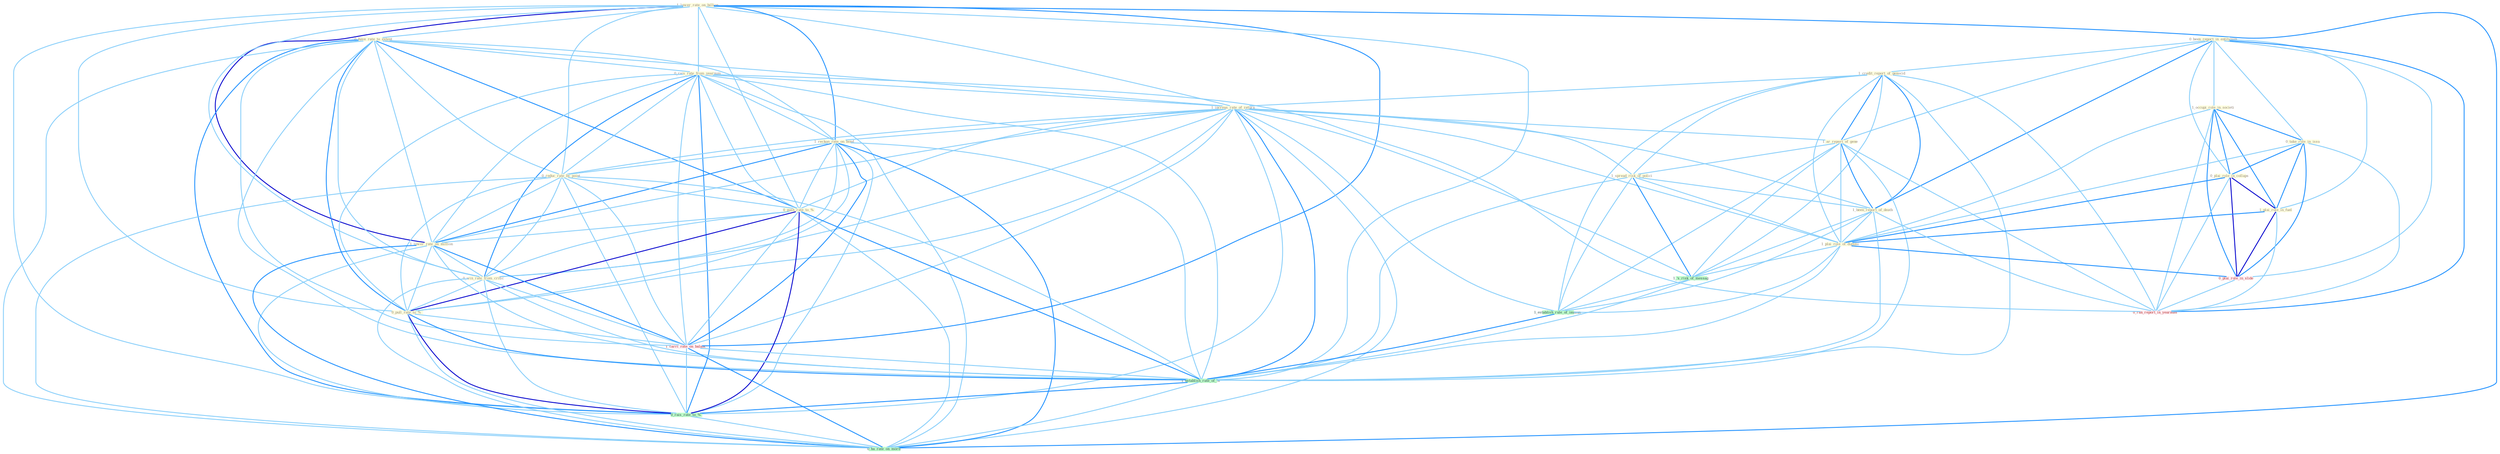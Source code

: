 Graph G{ 
    node
    [shape=polygon,style=filled,width=.5,height=.06,color="#BDFCC9",fixedsize=true,fontsize=4,
    fontcolor="#2f4f4f"];
    {node
    [color="#ffffe0", fontcolor="#8b7d6b"] "1_lower_rate_on_billion " "0_been_report_in_entitynam " "0_have_rate_to_extent " "0_rais_rate_from_yearnum " "1_credit_report_of_genocid " "1_occupi_role_in_societi " "1_increas_rate_of_return " "1_ar_report_of_gene " "1_reckon_rate_on_bond " "0_take_role_in_issu " "0_reduc_rate_by_point " "0_plai_role_in_collaps " "0_push_rate_to_% " "1_spread_risk_of_polici " "1_lower_rate_on_million " "1_plai_role_in_fuel " "0_win_rate_from_critic " "0_pull_rate_to_% " "1_been_report_of_death " "1_plai_role_of_dummi "}
{node [color="#fff0f5", fontcolor="#b22222"] "0_plai_role_in_slide " "1_carri_rate_on_balanc " "0_ran_report_in_yearnum "}
edge [color="#B0E2FF"];

	"1_lower_rate_on_billion " -- "0_have_rate_to_extent " [w="1", color="#87cefa" ];
	"1_lower_rate_on_billion " -- "0_rais_rate_from_yearnum " [w="1", color="#87cefa" ];
	"1_lower_rate_on_billion " -- "1_increas_rate_of_return " [w="1", color="#87cefa" ];
	"1_lower_rate_on_billion " -- "1_reckon_rate_on_bond " [w="2", color="#1e90ff" , len=0.8];
	"1_lower_rate_on_billion " -- "0_reduc_rate_by_point " [w="1", color="#87cefa" ];
	"1_lower_rate_on_billion " -- "0_push_rate_to_% " [w="1", color="#87cefa" ];
	"1_lower_rate_on_billion " -- "1_lower_rate_on_million " [w="3", color="#0000cd" , len=0.6];
	"1_lower_rate_on_billion " -- "0_win_rate_from_critic " [w="1", color="#87cefa" ];
	"1_lower_rate_on_billion " -- "0_pull_rate_to_% " [w="1", color="#87cefa" ];
	"1_lower_rate_on_billion " -- "1_carri_rate_on_balanc " [w="2", color="#1e90ff" , len=0.8];
	"1_lower_rate_on_billion " -- "1_establish_rate_of_% " [w="1", color="#87cefa" ];
	"1_lower_rate_on_billion " -- "0_rais_rate_to_% " [w="1", color="#87cefa" ];
	"1_lower_rate_on_billion " -- "0_ha_rate_on_morn " [w="2", color="#1e90ff" , len=0.8];
	"0_been_report_in_entitynam " -- "1_credit_report_of_genocid " [w="1", color="#87cefa" ];
	"0_been_report_in_entitynam " -- "1_occupi_role_in_societi " [w="1", color="#87cefa" ];
	"0_been_report_in_entitynam " -- "1_ar_report_of_gene " [w="1", color="#87cefa" ];
	"0_been_report_in_entitynam " -- "0_take_role_in_issu " [w="1", color="#87cefa" ];
	"0_been_report_in_entitynam " -- "0_plai_role_in_collaps " [w="1", color="#87cefa" ];
	"0_been_report_in_entitynam " -- "1_plai_role_in_fuel " [w="1", color="#87cefa" ];
	"0_been_report_in_entitynam " -- "1_been_report_of_death " [w="2", color="#1e90ff" , len=0.8];
	"0_been_report_in_entitynam " -- "0_plai_role_in_slide " [w="1", color="#87cefa" ];
	"0_been_report_in_entitynam " -- "0_ran_report_in_yearnum " [w="2", color="#1e90ff" , len=0.8];
	"0_have_rate_to_extent " -- "0_rais_rate_from_yearnum " [w="1", color="#87cefa" ];
	"0_have_rate_to_extent " -- "1_increas_rate_of_return " [w="1", color="#87cefa" ];
	"0_have_rate_to_extent " -- "1_reckon_rate_on_bond " [w="1", color="#87cefa" ];
	"0_have_rate_to_extent " -- "0_reduc_rate_by_point " [w="1", color="#87cefa" ];
	"0_have_rate_to_extent " -- "0_push_rate_to_% " [w="2", color="#1e90ff" , len=0.8];
	"0_have_rate_to_extent " -- "1_lower_rate_on_million " [w="1", color="#87cefa" ];
	"0_have_rate_to_extent " -- "0_win_rate_from_critic " [w="1", color="#87cefa" ];
	"0_have_rate_to_extent " -- "0_pull_rate_to_% " [w="2", color="#1e90ff" , len=0.8];
	"0_have_rate_to_extent " -- "1_carri_rate_on_balanc " [w="1", color="#87cefa" ];
	"0_have_rate_to_extent " -- "1_establish_rate_of_% " [w="1", color="#87cefa" ];
	"0_have_rate_to_extent " -- "0_rais_rate_to_% " [w="2", color="#1e90ff" , len=0.8];
	"0_have_rate_to_extent " -- "0_ha_rate_on_morn " [w="1", color="#87cefa" ];
	"0_rais_rate_from_yearnum " -- "1_increas_rate_of_return " [w="1", color="#87cefa" ];
	"0_rais_rate_from_yearnum " -- "1_reckon_rate_on_bond " [w="1", color="#87cefa" ];
	"0_rais_rate_from_yearnum " -- "0_reduc_rate_by_point " [w="1", color="#87cefa" ];
	"0_rais_rate_from_yearnum " -- "0_push_rate_to_% " [w="1", color="#87cefa" ];
	"0_rais_rate_from_yearnum " -- "1_lower_rate_on_million " [w="1", color="#87cefa" ];
	"0_rais_rate_from_yearnum " -- "0_win_rate_from_critic " [w="2", color="#1e90ff" , len=0.8];
	"0_rais_rate_from_yearnum " -- "0_pull_rate_to_% " [w="1", color="#87cefa" ];
	"0_rais_rate_from_yearnum " -- "1_carri_rate_on_balanc " [w="1", color="#87cefa" ];
	"0_rais_rate_from_yearnum " -- "0_ran_report_in_yearnum " [w="1", color="#87cefa" ];
	"0_rais_rate_from_yearnum " -- "1_establish_rate_of_% " [w="1", color="#87cefa" ];
	"0_rais_rate_from_yearnum " -- "0_rais_rate_to_% " [w="2", color="#1e90ff" , len=0.8];
	"0_rais_rate_from_yearnum " -- "0_ha_rate_on_morn " [w="1", color="#87cefa" ];
	"1_credit_report_of_genocid " -- "1_increas_rate_of_return " [w="1", color="#87cefa" ];
	"1_credit_report_of_genocid " -- "1_ar_report_of_gene " [w="2", color="#1e90ff" , len=0.8];
	"1_credit_report_of_genocid " -- "1_spread_risk_of_polici " [w="1", color="#87cefa" ];
	"1_credit_report_of_genocid " -- "1_been_report_of_death " [w="2", color="#1e90ff" , len=0.8];
	"1_credit_report_of_genocid " -- "1_plai_role_of_dummi " [w="1", color="#87cefa" ];
	"1_credit_report_of_genocid " -- "1_'s_risk_of_messag " [w="1", color="#87cefa" ];
	"1_credit_report_of_genocid " -- "0_ran_report_in_yearnum " [w="1", color="#87cefa" ];
	"1_credit_report_of_genocid " -- "1_establish_rule_of_immun " [w="1", color="#87cefa" ];
	"1_credit_report_of_genocid " -- "1_establish_rate_of_% " [w="1", color="#87cefa" ];
	"1_occupi_role_in_societi " -- "0_take_role_in_issu " [w="2", color="#1e90ff" , len=0.8];
	"1_occupi_role_in_societi " -- "0_plai_role_in_collaps " [w="2", color="#1e90ff" , len=0.8];
	"1_occupi_role_in_societi " -- "1_plai_role_in_fuel " [w="2", color="#1e90ff" , len=0.8];
	"1_occupi_role_in_societi " -- "1_plai_role_of_dummi " [w="1", color="#87cefa" ];
	"1_occupi_role_in_societi " -- "0_plai_role_in_slide " [w="2", color="#1e90ff" , len=0.8];
	"1_occupi_role_in_societi " -- "0_ran_report_in_yearnum " [w="1", color="#87cefa" ];
	"1_increas_rate_of_return " -- "1_ar_report_of_gene " [w="1", color="#87cefa" ];
	"1_increas_rate_of_return " -- "1_reckon_rate_on_bond " [w="1", color="#87cefa" ];
	"1_increas_rate_of_return " -- "0_reduc_rate_by_point " [w="1", color="#87cefa" ];
	"1_increas_rate_of_return " -- "0_push_rate_to_% " [w="1", color="#87cefa" ];
	"1_increas_rate_of_return " -- "1_spread_risk_of_polici " [w="1", color="#87cefa" ];
	"1_increas_rate_of_return " -- "1_lower_rate_on_million " [w="1", color="#87cefa" ];
	"1_increas_rate_of_return " -- "0_win_rate_from_critic " [w="1", color="#87cefa" ];
	"1_increas_rate_of_return " -- "0_pull_rate_to_% " [w="1", color="#87cefa" ];
	"1_increas_rate_of_return " -- "1_been_report_of_death " [w="1", color="#87cefa" ];
	"1_increas_rate_of_return " -- "1_plai_role_of_dummi " [w="1", color="#87cefa" ];
	"1_increas_rate_of_return " -- "1_carri_rate_on_balanc " [w="1", color="#87cefa" ];
	"1_increas_rate_of_return " -- "1_'s_risk_of_messag " [w="1", color="#87cefa" ];
	"1_increas_rate_of_return " -- "1_establish_rule_of_immun " [w="1", color="#87cefa" ];
	"1_increas_rate_of_return " -- "1_establish_rate_of_% " [w="2", color="#1e90ff" , len=0.8];
	"1_increas_rate_of_return " -- "0_rais_rate_to_% " [w="1", color="#87cefa" ];
	"1_increas_rate_of_return " -- "0_ha_rate_on_morn " [w="1", color="#87cefa" ];
	"1_ar_report_of_gene " -- "1_spread_risk_of_polici " [w="1", color="#87cefa" ];
	"1_ar_report_of_gene " -- "1_been_report_of_death " [w="2", color="#1e90ff" , len=0.8];
	"1_ar_report_of_gene " -- "1_plai_role_of_dummi " [w="1", color="#87cefa" ];
	"1_ar_report_of_gene " -- "1_'s_risk_of_messag " [w="1", color="#87cefa" ];
	"1_ar_report_of_gene " -- "0_ran_report_in_yearnum " [w="1", color="#87cefa" ];
	"1_ar_report_of_gene " -- "1_establish_rule_of_immun " [w="1", color="#87cefa" ];
	"1_ar_report_of_gene " -- "1_establish_rate_of_% " [w="1", color="#87cefa" ];
	"1_reckon_rate_on_bond " -- "0_reduc_rate_by_point " [w="1", color="#87cefa" ];
	"1_reckon_rate_on_bond " -- "0_push_rate_to_% " [w="1", color="#87cefa" ];
	"1_reckon_rate_on_bond " -- "1_lower_rate_on_million " [w="2", color="#1e90ff" , len=0.8];
	"1_reckon_rate_on_bond " -- "0_win_rate_from_critic " [w="1", color="#87cefa" ];
	"1_reckon_rate_on_bond " -- "0_pull_rate_to_% " [w="1", color="#87cefa" ];
	"1_reckon_rate_on_bond " -- "1_carri_rate_on_balanc " [w="2", color="#1e90ff" , len=0.8];
	"1_reckon_rate_on_bond " -- "1_establish_rate_of_% " [w="1", color="#87cefa" ];
	"1_reckon_rate_on_bond " -- "0_rais_rate_to_% " [w="1", color="#87cefa" ];
	"1_reckon_rate_on_bond " -- "0_ha_rate_on_morn " [w="2", color="#1e90ff" , len=0.8];
	"0_take_role_in_issu " -- "0_plai_role_in_collaps " [w="2", color="#1e90ff" , len=0.8];
	"0_take_role_in_issu " -- "1_plai_role_in_fuel " [w="2", color="#1e90ff" , len=0.8];
	"0_take_role_in_issu " -- "1_plai_role_of_dummi " [w="1", color="#87cefa" ];
	"0_take_role_in_issu " -- "0_plai_role_in_slide " [w="2", color="#1e90ff" , len=0.8];
	"0_take_role_in_issu " -- "0_ran_report_in_yearnum " [w="1", color="#87cefa" ];
	"0_reduc_rate_by_point " -- "0_push_rate_to_% " [w="1", color="#87cefa" ];
	"0_reduc_rate_by_point " -- "1_lower_rate_on_million " [w="1", color="#87cefa" ];
	"0_reduc_rate_by_point " -- "0_win_rate_from_critic " [w="1", color="#87cefa" ];
	"0_reduc_rate_by_point " -- "0_pull_rate_to_% " [w="1", color="#87cefa" ];
	"0_reduc_rate_by_point " -- "1_carri_rate_on_balanc " [w="1", color="#87cefa" ];
	"0_reduc_rate_by_point " -- "1_establish_rate_of_% " [w="1", color="#87cefa" ];
	"0_reduc_rate_by_point " -- "0_rais_rate_to_% " [w="1", color="#87cefa" ];
	"0_reduc_rate_by_point " -- "0_ha_rate_on_morn " [w="1", color="#87cefa" ];
	"0_plai_role_in_collaps " -- "1_plai_role_in_fuel " [w="3", color="#0000cd" , len=0.6];
	"0_plai_role_in_collaps " -- "1_plai_role_of_dummi " [w="2", color="#1e90ff" , len=0.8];
	"0_plai_role_in_collaps " -- "0_plai_role_in_slide " [w="3", color="#0000cd" , len=0.6];
	"0_plai_role_in_collaps " -- "0_ran_report_in_yearnum " [w="1", color="#87cefa" ];
	"0_push_rate_to_% " -- "1_lower_rate_on_million " [w="1", color="#87cefa" ];
	"0_push_rate_to_% " -- "0_win_rate_from_critic " [w="1", color="#87cefa" ];
	"0_push_rate_to_% " -- "0_pull_rate_to_% " [w="3", color="#0000cd" , len=0.6];
	"0_push_rate_to_% " -- "1_carri_rate_on_balanc " [w="1", color="#87cefa" ];
	"0_push_rate_to_% " -- "1_establish_rate_of_% " [w="2", color="#1e90ff" , len=0.8];
	"0_push_rate_to_% " -- "0_rais_rate_to_% " [w="3", color="#0000cd" , len=0.6];
	"0_push_rate_to_% " -- "0_ha_rate_on_morn " [w="1", color="#87cefa" ];
	"1_spread_risk_of_polici " -- "1_been_report_of_death " [w="1", color="#87cefa" ];
	"1_spread_risk_of_polici " -- "1_plai_role_of_dummi " [w="1", color="#87cefa" ];
	"1_spread_risk_of_polici " -- "1_'s_risk_of_messag " [w="2", color="#1e90ff" , len=0.8];
	"1_spread_risk_of_polici " -- "1_establish_rule_of_immun " [w="1", color="#87cefa" ];
	"1_spread_risk_of_polici " -- "1_establish_rate_of_% " [w="1", color="#87cefa" ];
	"1_lower_rate_on_million " -- "0_win_rate_from_critic " [w="1", color="#87cefa" ];
	"1_lower_rate_on_million " -- "0_pull_rate_to_% " [w="1", color="#87cefa" ];
	"1_lower_rate_on_million " -- "1_carri_rate_on_balanc " [w="2", color="#1e90ff" , len=0.8];
	"1_lower_rate_on_million " -- "1_establish_rate_of_% " [w="1", color="#87cefa" ];
	"1_lower_rate_on_million " -- "0_rais_rate_to_% " [w="1", color="#87cefa" ];
	"1_lower_rate_on_million " -- "0_ha_rate_on_morn " [w="2", color="#1e90ff" , len=0.8];
	"1_plai_role_in_fuel " -- "1_plai_role_of_dummi " [w="2", color="#1e90ff" , len=0.8];
	"1_plai_role_in_fuel " -- "0_plai_role_in_slide " [w="3", color="#0000cd" , len=0.6];
	"1_plai_role_in_fuel " -- "0_ran_report_in_yearnum " [w="1", color="#87cefa" ];
	"0_win_rate_from_critic " -- "0_pull_rate_to_% " [w="1", color="#87cefa" ];
	"0_win_rate_from_critic " -- "1_carri_rate_on_balanc " [w="1", color="#87cefa" ];
	"0_win_rate_from_critic " -- "1_establish_rate_of_% " [w="1", color="#87cefa" ];
	"0_win_rate_from_critic " -- "0_rais_rate_to_% " [w="1", color="#87cefa" ];
	"0_win_rate_from_critic " -- "0_ha_rate_on_morn " [w="1", color="#87cefa" ];
	"0_pull_rate_to_% " -- "1_carri_rate_on_balanc " [w="1", color="#87cefa" ];
	"0_pull_rate_to_% " -- "1_establish_rate_of_% " [w="2", color="#1e90ff" , len=0.8];
	"0_pull_rate_to_% " -- "0_rais_rate_to_% " [w="3", color="#0000cd" , len=0.6];
	"0_pull_rate_to_% " -- "0_ha_rate_on_morn " [w="1", color="#87cefa" ];
	"1_been_report_of_death " -- "1_plai_role_of_dummi " [w="1", color="#87cefa" ];
	"1_been_report_of_death " -- "1_'s_risk_of_messag " [w="1", color="#87cefa" ];
	"1_been_report_of_death " -- "0_ran_report_in_yearnum " [w="1", color="#87cefa" ];
	"1_been_report_of_death " -- "1_establish_rule_of_immun " [w="1", color="#87cefa" ];
	"1_been_report_of_death " -- "1_establish_rate_of_% " [w="1", color="#87cefa" ];
	"1_plai_role_of_dummi " -- "0_plai_role_in_slide " [w="2", color="#1e90ff" , len=0.8];
	"1_plai_role_of_dummi " -- "1_'s_risk_of_messag " [w="1", color="#87cefa" ];
	"1_plai_role_of_dummi " -- "1_establish_rule_of_immun " [w="1", color="#87cefa" ];
	"1_plai_role_of_dummi " -- "1_establish_rate_of_% " [w="1", color="#87cefa" ];
	"0_plai_role_in_slide " -- "0_ran_report_in_yearnum " [w="1", color="#87cefa" ];
	"1_carri_rate_on_balanc " -- "1_establish_rate_of_% " [w="1", color="#87cefa" ];
	"1_carri_rate_on_balanc " -- "0_rais_rate_to_% " [w="1", color="#87cefa" ];
	"1_carri_rate_on_balanc " -- "0_ha_rate_on_morn " [w="2", color="#1e90ff" , len=0.8];
	"1_'s_risk_of_messag " -- "1_establish_rule_of_immun " [w="1", color="#87cefa" ];
	"1_'s_risk_of_messag " -- "1_establish_rate_of_% " [w="1", color="#87cefa" ];
	"1_establish_rule_of_immun " -- "1_establish_rate_of_% " [w="2", color="#1e90ff" , len=0.8];
	"1_establish_rate_of_% " -- "0_rais_rate_to_% " [w="2", color="#1e90ff" , len=0.8];
	"1_establish_rate_of_% " -- "0_ha_rate_on_morn " [w="1", color="#87cefa" ];
	"0_rais_rate_to_% " -- "0_ha_rate_on_morn " [w="1", color="#87cefa" ];
}